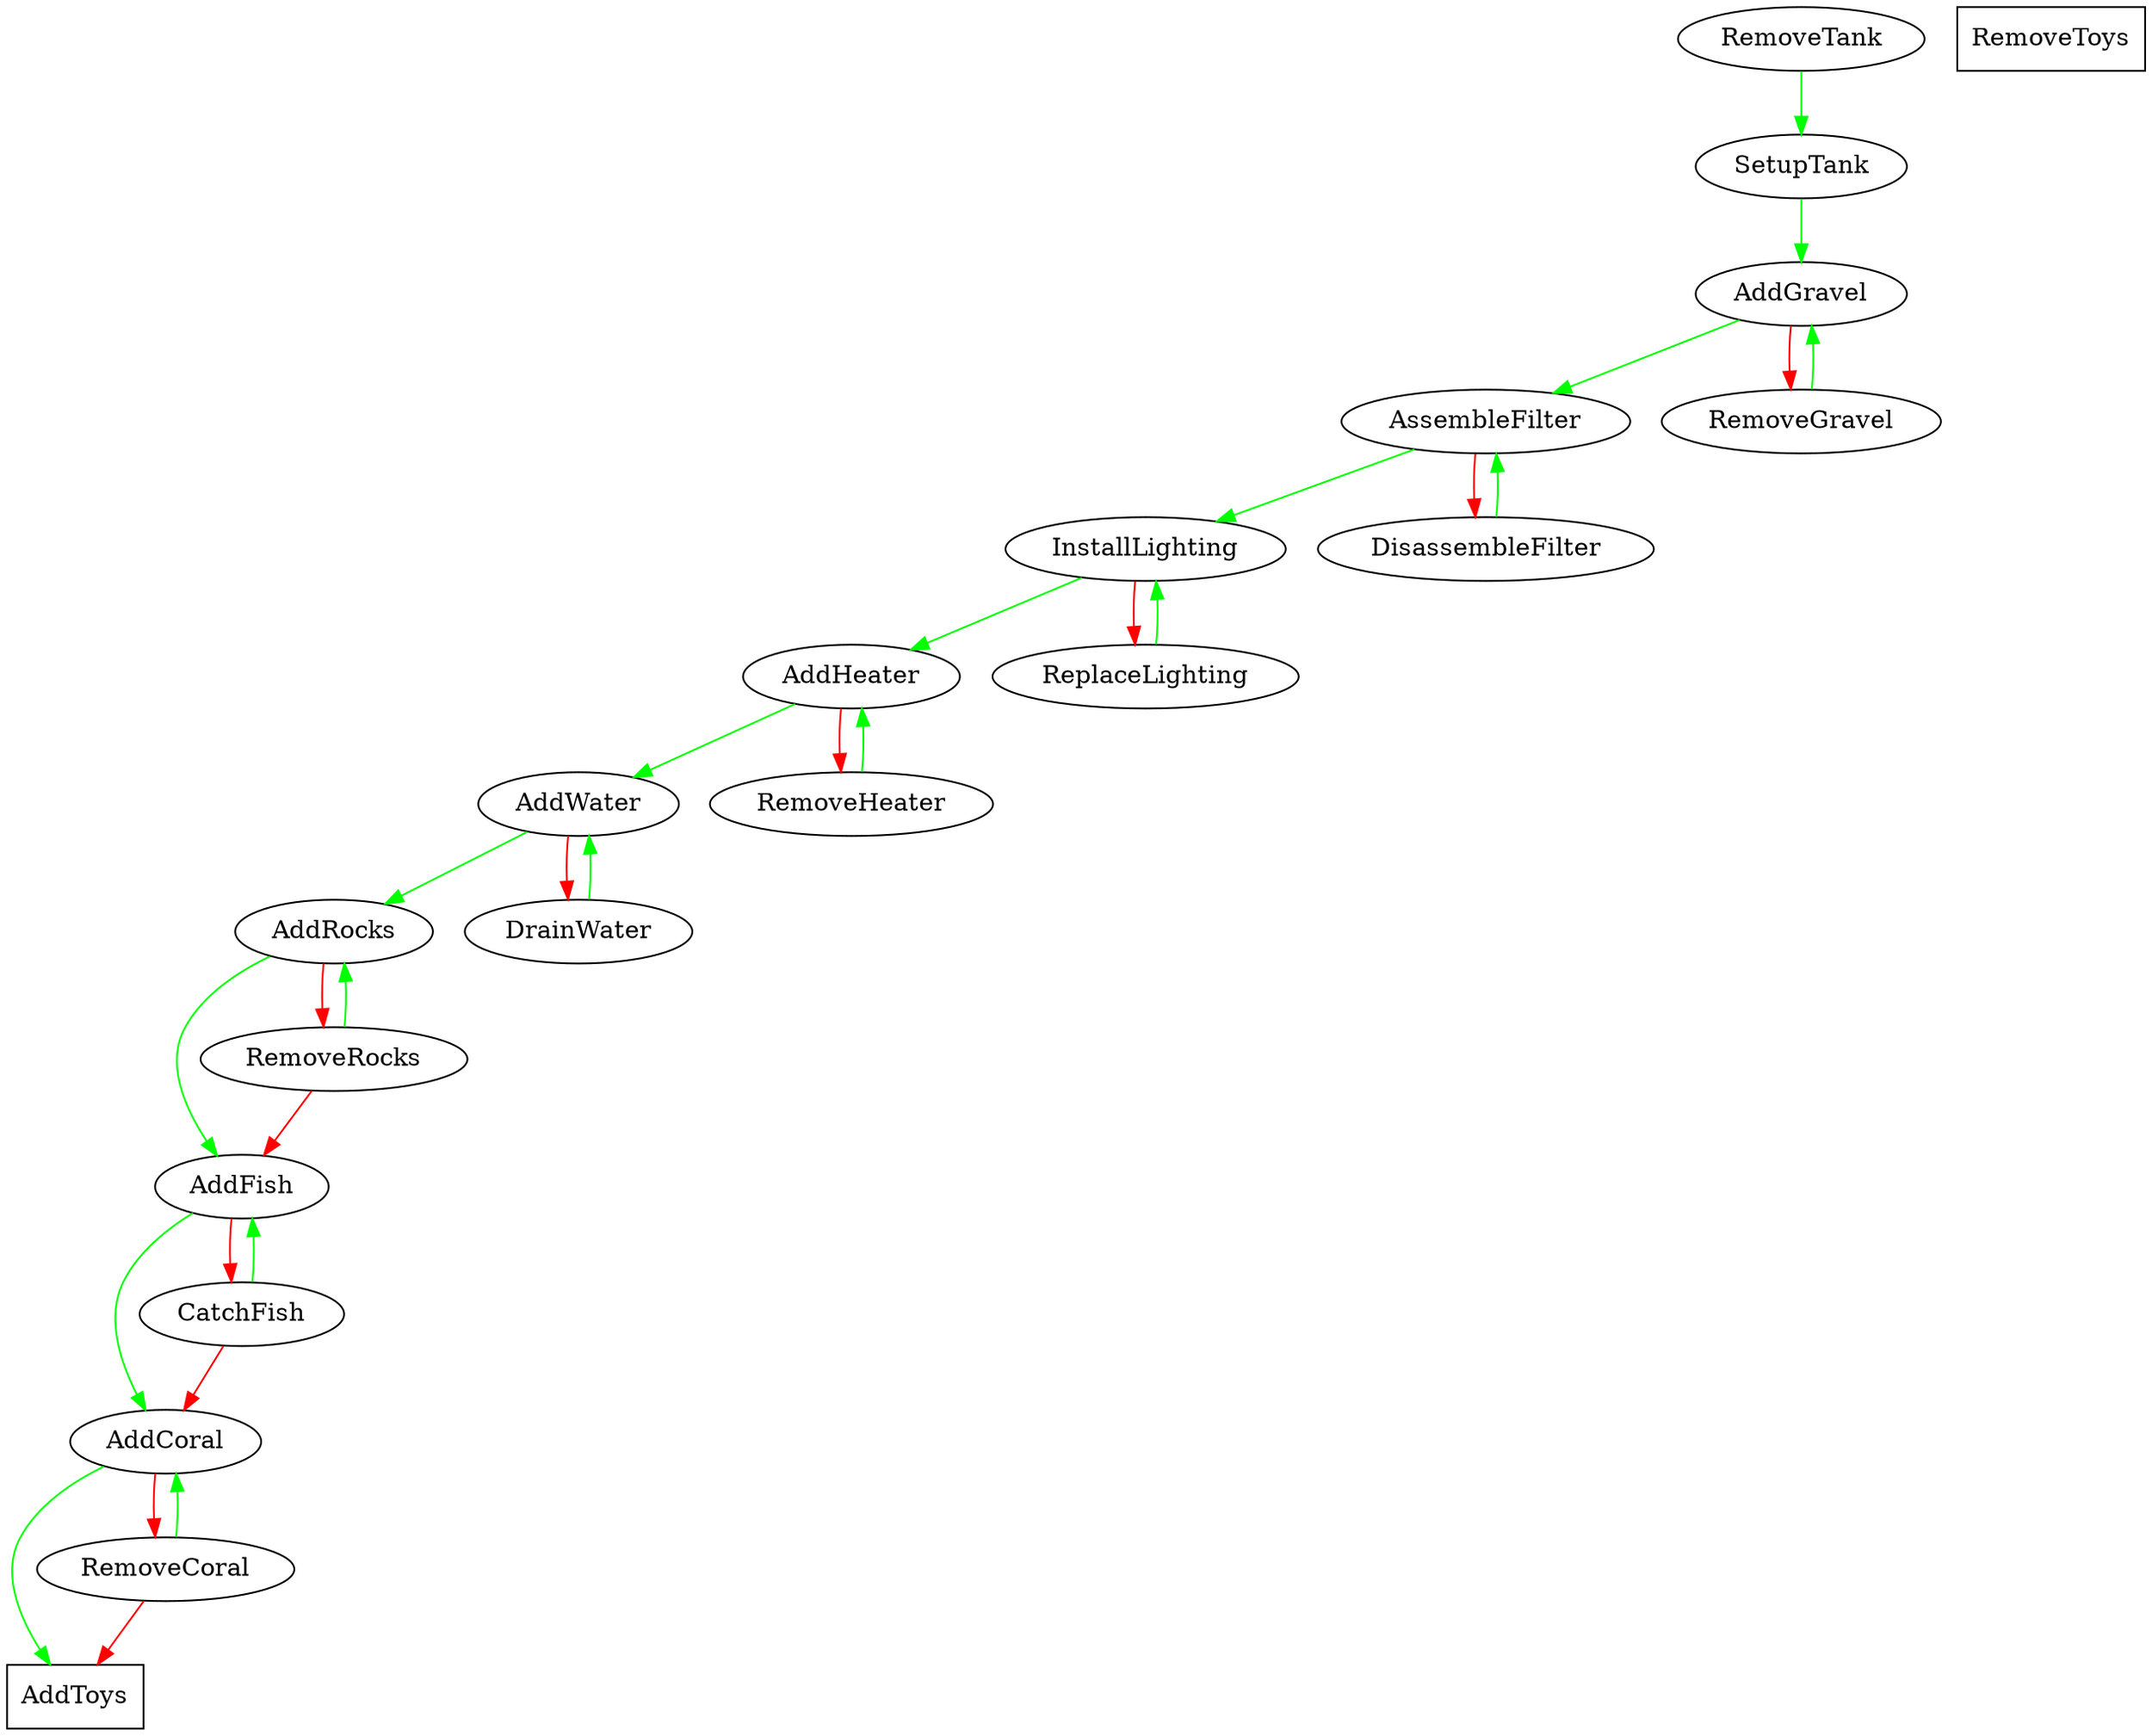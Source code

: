 digraph DG {"SetupTank"->"AddGravel" [color=green];
"RemoveTank"->"SetupTank" [color=green];
"AddGravel"->"AssembleFilter" [color=green];
"AddGravel"->"RemoveGravel" [color=red];
"RemoveGravel"->"AddGravel" [color=green];
"AssembleFilter"->"InstallLighting" [color=green];
"AssembleFilter"->"DisassembleFilter" [color=red];
"DisassembleFilter"->"AssembleFilter" [color=green];
"InstallLighting"->"AddHeater" [color=green];
"InstallLighting"->"ReplaceLighting" [color=red];
"ReplaceLighting"->"InstallLighting" [color=green];
"AddHeater"->"AddWater" [color=green];
"AddHeater"->"RemoveHeater" [color=red];
"RemoveHeater"->"AddHeater" [color=green];
"AddWater"->"AddRocks" [color=green];
"AddWater"->"DrainWater" [color=red];
"DrainWater"->"AddWater" [color=green];
"AddRocks"->"AddFish" [color=green];
"AddRocks"->"RemoveRocks" [color=red];
"RemoveRocks"->"AddRocks" [color=green];
"RemoveRocks"->"AddFish" [color=red];
"AddFish"->"AddCoral" [color=green];
"AddFish"->"CatchFish" [color=red];
"CatchFish"->"AddFish" [color=green];
"CatchFish"->"AddCoral" [color=red];
"AddCoral"->"AddToys" [color=green];
"AddCoral"->"RemoveCoral" [color=red];
"RemoveCoral"->"AddCoral" [color=green];
"RemoveCoral"->"AddToys" [color=red];
"AddToys" [shape=box];
"RemoveToys" [shape=box];
}